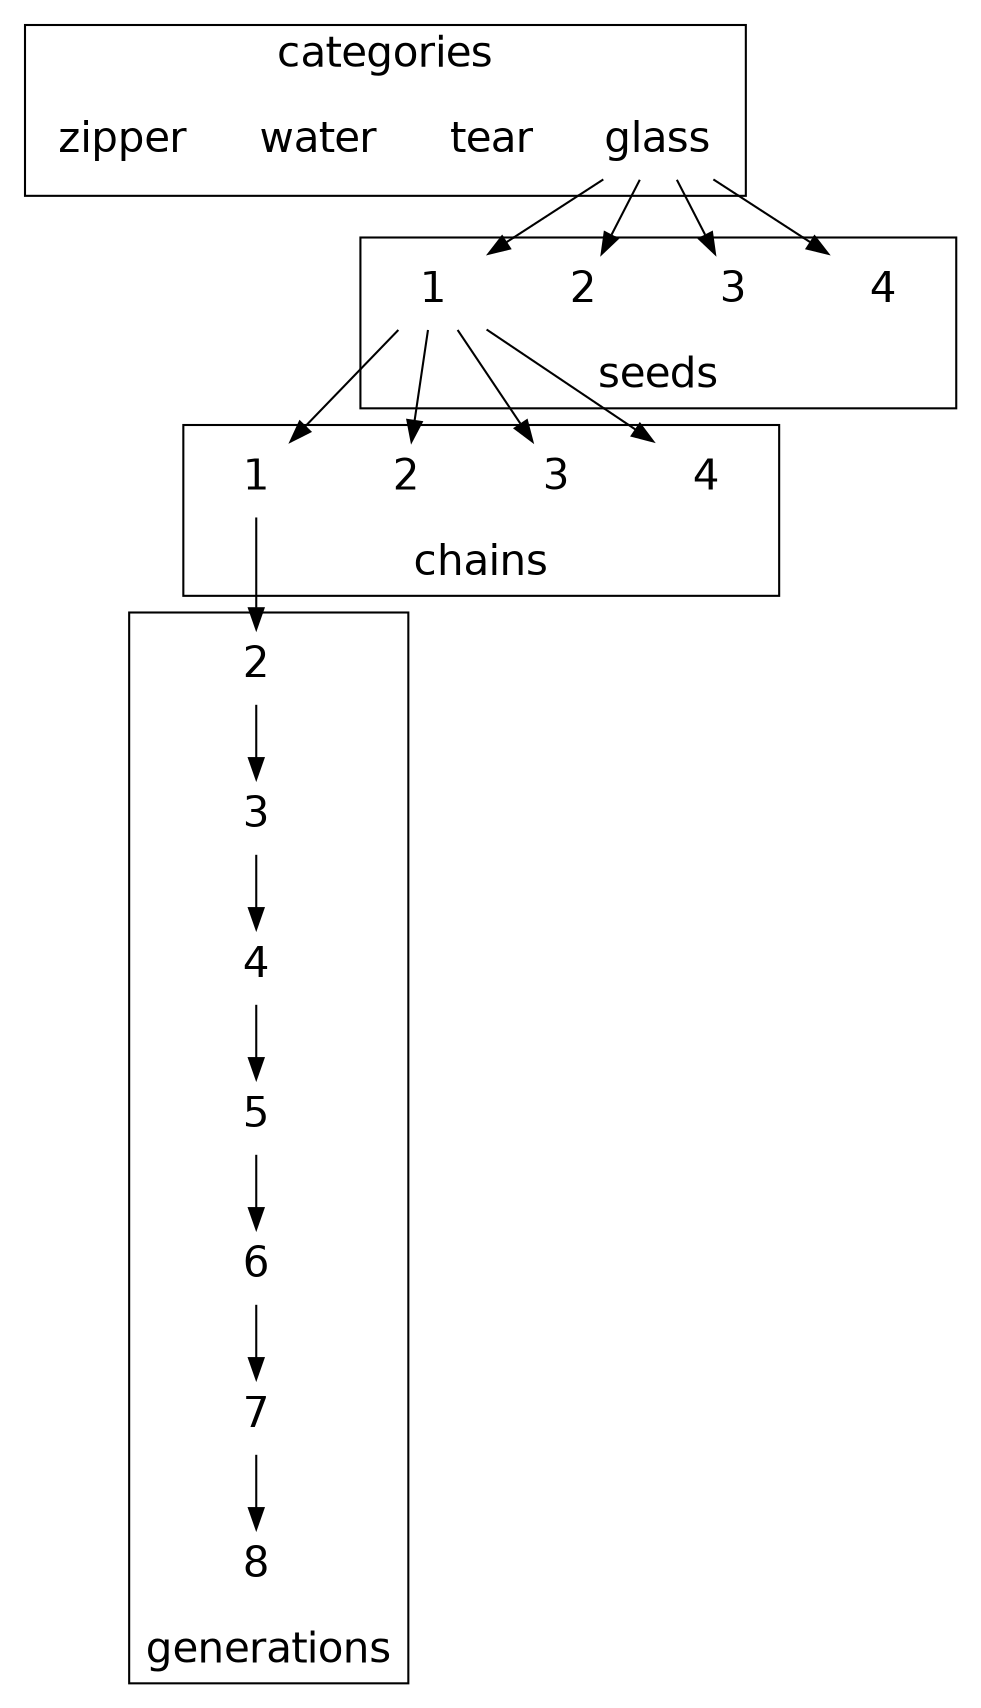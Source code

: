 digraph {
  fontname = helvetica;
  fontsize = 20;
  compound = true;

  node[fontname="helvetica", fontsize=20, shape=none];
  splines = false;

  subgraph cluster0 {
    label = "categories";
    glass, tear, water, zipper;
  }

  subgraph cluster1 {
    label = "seeds";
    labelloc = "b";
    glass4, glass3, glass2, glass1;
  }

  subgraph cluster2 {
    label = "chains";
    labelloc = "b";
    subj4, subj3, subj2, subj1;
  }

  subgraph cluster3 {
    label = "generations";
    labelloc = "b";
    subj1 -> gen2 -> gen3 -> gen4 -> gen5 -> gen6 -> gen7 -> gen8;
  }

  glass -> {glass1, glass2, glass3, glass4};

  glass1[label="1"];
  glass2[label="2"];
  glass3[label="3"];
  glass4[label="4"];

  glass1 -> {subj1, subj2, subj3, subj4};

  subj1[label="1"];
  subj2[label="2"];
  subj3[label="3"];
  subj4[label="4"];

  gen2[label="2"];
  gen3[label="3"];
  gen4[label="4"];
  gen5[label="5"];
  gen6[label="6"];
  gen7[label="7"];
  gen8[label="8"];

}
